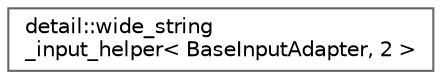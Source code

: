 digraph "Graphical Class Hierarchy"
{
 // INTERACTIVE_SVG=YES
 // LATEX_PDF_SIZE
  bgcolor="transparent";
  edge [fontname=Helvetica,fontsize=10,labelfontname=Helvetica,labelfontsize=10];
  node [fontname=Helvetica,fontsize=10,shape=box,height=0.2,width=0.4];
  rankdir="LR";
  Node0 [id="Node000000",label="detail::wide_string\l_input_helper\< BaseInputAdapter, 2 \>",height=0.2,width=0.4,color="grey40", fillcolor="white", style="filled",URL="$structdetail_1_1wide__string__input__helper_3_01_base_input_adapter_00_012_01_4.html",tooltip=" "];
}
